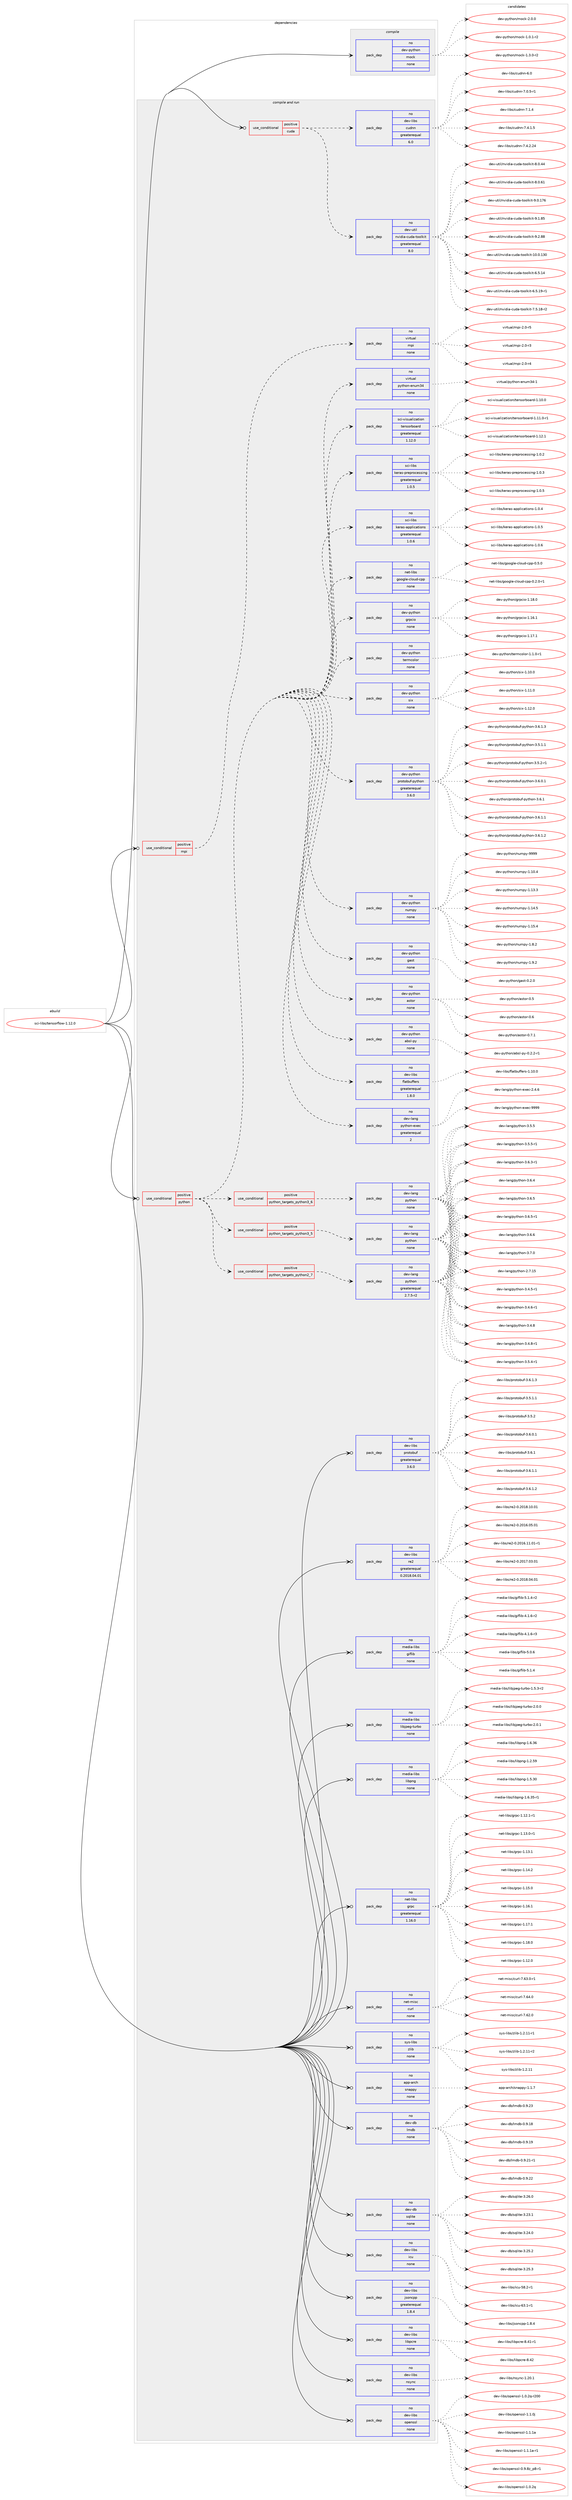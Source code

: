 digraph prolog {

# *************
# Graph options
# *************

newrank=true;
concentrate=true;
compound=true;
graph [rankdir=LR,fontname=Helvetica,fontsize=10,ranksep=1.5];#, ranksep=2.5, nodesep=0.2];
edge  [arrowhead=vee];
node  [fontname=Helvetica,fontsize=10];

# **********
# The ebuild
# **********

subgraph cluster_leftcol {
color=gray;
rank=same;
label=<<i>ebuild</i>>;
id [label="sci-libs/tensorflow-1.12.0", color=red, width=4, href="../sci-libs/tensorflow-1.12.0.svg"];
}

# ****************
# The dependencies
# ****************

subgraph cluster_midcol {
color=gray;
label=<<i>dependencies</i>>;
subgraph cluster_compile {
fillcolor="#eeeeee";
style=filled;
label=<<i>compile</i>>;
subgraph pack3046 {
dependency3777 [label=<<TABLE BORDER="0" CELLBORDER="1" CELLSPACING="0" CELLPADDING="4" WIDTH="220"><TR><TD ROWSPAN="6" CELLPADDING="30">pack_dep</TD></TR><TR><TD WIDTH="110">no</TD></TR><TR><TD>dev-python</TD></TR><TR><TD>mock</TD></TR><TR><TD>none</TD></TR><TR><TD></TD></TR></TABLE>>, shape=none, color=blue];
}
id:e -> dependency3777:w [weight=20,style="solid",arrowhead="vee"];
}
subgraph cluster_compileandrun {
fillcolor="#eeeeee";
style=filled;
label=<<i>compile and run</i>>;
subgraph cond619 {
dependency3778 [label=<<TABLE BORDER="0" CELLBORDER="1" CELLSPACING="0" CELLPADDING="4"><TR><TD ROWSPAN="3" CELLPADDING="10">use_conditional</TD></TR><TR><TD>positive</TD></TR><TR><TD>cuda</TD></TR></TABLE>>, shape=none, color=red];
subgraph pack3047 {
dependency3779 [label=<<TABLE BORDER="0" CELLBORDER="1" CELLSPACING="0" CELLPADDING="4" WIDTH="220"><TR><TD ROWSPAN="6" CELLPADDING="30">pack_dep</TD></TR><TR><TD WIDTH="110">no</TD></TR><TR><TD>dev-util</TD></TR><TR><TD>nvidia-cuda-toolkit</TD></TR><TR><TD>greaterequal</TD></TR><TR><TD>8.0</TD></TR></TABLE>>, shape=none, color=blue];
}
dependency3778:e -> dependency3779:w [weight=20,style="dashed",arrowhead="vee"];
subgraph pack3048 {
dependency3780 [label=<<TABLE BORDER="0" CELLBORDER="1" CELLSPACING="0" CELLPADDING="4" WIDTH="220"><TR><TD ROWSPAN="6" CELLPADDING="30">pack_dep</TD></TR><TR><TD WIDTH="110">no</TD></TR><TR><TD>dev-libs</TD></TR><TR><TD>cudnn</TD></TR><TR><TD>greaterequal</TD></TR><TR><TD>6.0</TD></TR></TABLE>>, shape=none, color=blue];
}
dependency3778:e -> dependency3780:w [weight=20,style="dashed",arrowhead="vee"];
}
id:e -> dependency3778:w [weight=20,style="solid",arrowhead="odotvee"];
subgraph cond620 {
dependency3781 [label=<<TABLE BORDER="0" CELLBORDER="1" CELLSPACING="0" CELLPADDING="4"><TR><TD ROWSPAN="3" CELLPADDING="10">use_conditional</TD></TR><TR><TD>positive</TD></TR><TR><TD>mpi</TD></TR></TABLE>>, shape=none, color=red];
subgraph pack3049 {
dependency3782 [label=<<TABLE BORDER="0" CELLBORDER="1" CELLSPACING="0" CELLPADDING="4" WIDTH="220"><TR><TD ROWSPAN="6" CELLPADDING="30">pack_dep</TD></TR><TR><TD WIDTH="110">no</TD></TR><TR><TD>virtual</TD></TR><TR><TD>mpi</TD></TR><TR><TD>none</TD></TR><TR><TD></TD></TR></TABLE>>, shape=none, color=blue];
}
dependency3781:e -> dependency3782:w [weight=20,style="dashed",arrowhead="vee"];
}
id:e -> dependency3781:w [weight=20,style="solid",arrowhead="odotvee"];
subgraph cond621 {
dependency3783 [label=<<TABLE BORDER="0" CELLBORDER="1" CELLSPACING="0" CELLPADDING="4"><TR><TD ROWSPAN="3" CELLPADDING="10">use_conditional</TD></TR><TR><TD>positive</TD></TR><TR><TD>python</TD></TR></TABLE>>, shape=none, color=red];
subgraph cond622 {
dependency3784 [label=<<TABLE BORDER="0" CELLBORDER="1" CELLSPACING="0" CELLPADDING="4"><TR><TD ROWSPAN="3" CELLPADDING="10">use_conditional</TD></TR><TR><TD>positive</TD></TR><TR><TD>python_targets_python2_7</TD></TR></TABLE>>, shape=none, color=red];
subgraph pack3050 {
dependency3785 [label=<<TABLE BORDER="0" CELLBORDER="1" CELLSPACING="0" CELLPADDING="4" WIDTH="220"><TR><TD ROWSPAN="6" CELLPADDING="30">pack_dep</TD></TR><TR><TD WIDTH="110">no</TD></TR><TR><TD>dev-lang</TD></TR><TR><TD>python</TD></TR><TR><TD>greaterequal</TD></TR><TR><TD>2.7.5-r2</TD></TR></TABLE>>, shape=none, color=blue];
}
dependency3784:e -> dependency3785:w [weight=20,style="dashed",arrowhead="vee"];
}
dependency3783:e -> dependency3784:w [weight=20,style="dashed",arrowhead="vee"];
subgraph cond623 {
dependency3786 [label=<<TABLE BORDER="0" CELLBORDER="1" CELLSPACING="0" CELLPADDING="4"><TR><TD ROWSPAN="3" CELLPADDING="10">use_conditional</TD></TR><TR><TD>positive</TD></TR><TR><TD>python_targets_python3_5</TD></TR></TABLE>>, shape=none, color=red];
subgraph pack3051 {
dependency3787 [label=<<TABLE BORDER="0" CELLBORDER="1" CELLSPACING="0" CELLPADDING="4" WIDTH="220"><TR><TD ROWSPAN="6" CELLPADDING="30">pack_dep</TD></TR><TR><TD WIDTH="110">no</TD></TR><TR><TD>dev-lang</TD></TR><TR><TD>python</TD></TR><TR><TD>none</TD></TR><TR><TD></TD></TR></TABLE>>, shape=none, color=blue];
}
dependency3786:e -> dependency3787:w [weight=20,style="dashed",arrowhead="vee"];
}
dependency3783:e -> dependency3786:w [weight=20,style="dashed",arrowhead="vee"];
subgraph cond624 {
dependency3788 [label=<<TABLE BORDER="0" CELLBORDER="1" CELLSPACING="0" CELLPADDING="4"><TR><TD ROWSPAN="3" CELLPADDING="10">use_conditional</TD></TR><TR><TD>positive</TD></TR><TR><TD>python_targets_python3_6</TD></TR></TABLE>>, shape=none, color=red];
subgraph pack3052 {
dependency3789 [label=<<TABLE BORDER="0" CELLBORDER="1" CELLSPACING="0" CELLPADDING="4" WIDTH="220"><TR><TD ROWSPAN="6" CELLPADDING="30">pack_dep</TD></TR><TR><TD WIDTH="110">no</TD></TR><TR><TD>dev-lang</TD></TR><TR><TD>python</TD></TR><TR><TD>none</TD></TR><TR><TD></TD></TR></TABLE>>, shape=none, color=blue];
}
dependency3788:e -> dependency3789:w [weight=20,style="dashed",arrowhead="vee"];
}
dependency3783:e -> dependency3788:w [weight=20,style="dashed",arrowhead="vee"];
subgraph pack3053 {
dependency3790 [label=<<TABLE BORDER="0" CELLBORDER="1" CELLSPACING="0" CELLPADDING="4" WIDTH="220"><TR><TD ROWSPAN="6" CELLPADDING="30">pack_dep</TD></TR><TR><TD WIDTH="110">no</TD></TR><TR><TD>dev-lang</TD></TR><TR><TD>python-exec</TD></TR><TR><TD>greaterequal</TD></TR><TR><TD>2</TD></TR></TABLE>>, shape=none, color=blue];
}
dependency3783:e -> dependency3790:w [weight=20,style="dashed",arrowhead="vee"];
subgraph pack3054 {
dependency3791 [label=<<TABLE BORDER="0" CELLBORDER="1" CELLSPACING="0" CELLPADDING="4" WIDTH="220"><TR><TD ROWSPAN="6" CELLPADDING="30">pack_dep</TD></TR><TR><TD WIDTH="110">no</TD></TR><TR><TD>dev-libs</TD></TR><TR><TD>flatbuffers</TD></TR><TR><TD>greaterequal</TD></TR><TR><TD>1.8.0</TD></TR></TABLE>>, shape=none, color=blue];
}
dependency3783:e -> dependency3791:w [weight=20,style="dashed",arrowhead="vee"];
subgraph pack3055 {
dependency3792 [label=<<TABLE BORDER="0" CELLBORDER="1" CELLSPACING="0" CELLPADDING="4" WIDTH="220"><TR><TD ROWSPAN="6" CELLPADDING="30">pack_dep</TD></TR><TR><TD WIDTH="110">no</TD></TR><TR><TD>dev-python</TD></TR><TR><TD>absl-py</TD></TR><TR><TD>none</TD></TR><TR><TD></TD></TR></TABLE>>, shape=none, color=blue];
}
dependency3783:e -> dependency3792:w [weight=20,style="dashed",arrowhead="vee"];
subgraph pack3056 {
dependency3793 [label=<<TABLE BORDER="0" CELLBORDER="1" CELLSPACING="0" CELLPADDING="4" WIDTH="220"><TR><TD ROWSPAN="6" CELLPADDING="30">pack_dep</TD></TR><TR><TD WIDTH="110">no</TD></TR><TR><TD>dev-python</TD></TR><TR><TD>astor</TD></TR><TR><TD>none</TD></TR><TR><TD></TD></TR></TABLE>>, shape=none, color=blue];
}
dependency3783:e -> dependency3793:w [weight=20,style="dashed",arrowhead="vee"];
subgraph pack3057 {
dependency3794 [label=<<TABLE BORDER="0" CELLBORDER="1" CELLSPACING="0" CELLPADDING="4" WIDTH="220"><TR><TD ROWSPAN="6" CELLPADDING="30">pack_dep</TD></TR><TR><TD WIDTH="110">no</TD></TR><TR><TD>dev-python</TD></TR><TR><TD>gast</TD></TR><TR><TD>none</TD></TR><TR><TD></TD></TR></TABLE>>, shape=none, color=blue];
}
dependency3783:e -> dependency3794:w [weight=20,style="dashed",arrowhead="vee"];
subgraph pack3058 {
dependency3795 [label=<<TABLE BORDER="0" CELLBORDER="1" CELLSPACING="0" CELLPADDING="4" WIDTH="220"><TR><TD ROWSPAN="6" CELLPADDING="30">pack_dep</TD></TR><TR><TD WIDTH="110">no</TD></TR><TR><TD>dev-python</TD></TR><TR><TD>numpy</TD></TR><TR><TD>none</TD></TR><TR><TD></TD></TR></TABLE>>, shape=none, color=blue];
}
dependency3783:e -> dependency3795:w [weight=20,style="dashed",arrowhead="vee"];
subgraph pack3059 {
dependency3796 [label=<<TABLE BORDER="0" CELLBORDER="1" CELLSPACING="0" CELLPADDING="4" WIDTH="220"><TR><TD ROWSPAN="6" CELLPADDING="30">pack_dep</TD></TR><TR><TD WIDTH="110">no</TD></TR><TR><TD>dev-python</TD></TR><TR><TD>protobuf-python</TD></TR><TR><TD>greaterequal</TD></TR><TR><TD>3.6.0</TD></TR></TABLE>>, shape=none, color=blue];
}
dependency3783:e -> dependency3796:w [weight=20,style="dashed",arrowhead="vee"];
subgraph pack3060 {
dependency3797 [label=<<TABLE BORDER="0" CELLBORDER="1" CELLSPACING="0" CELLPADDING="4" WIDTH="220"><TR><TD ROWSPAN="6" CELLPADDING="30">pack_dep</TD></TR><TR><TD WIDTH="110">no</TD></TR><TR><TD>dev-python</TD></TR><TR><TD>six</TD></TR><TR><TD>none</TD></TR><TR><TD></TD></TR></TABLE>>, shape=none, color=blue];
}
dependency3783:e -> dependency3797:w [weight=20,style="dashed",arrowhead="vee"];
subgraph pack3061 {
dependency3798 [label=<<TABLE BORDER="0" CELLBORDER="1" CELLSPACING="0" CELLPADDING="4" WIDTH="220"><TR><TD ROWSPAN="6" CELLPADDING="30">pack_dep</TD></TR><TR><TD WIDTH="110">no</TD></TR><TR><TD>dev-python</TD></TR><TR><TD>termcolor</TD></TR><TR><TD>none</TD></TR><TR><TD></TD></TR></TABLE>>, shape=none, color=blue];
}
dependency3783:e -> dependency3798:w [weight=20,style="dashed",arrowhead="vee"];
subgraph pack3062 {
dependency3799 [label=<<TABLE BORDER="0" CELLBORDER="1" CELLSPACING="0" CELLPADDING="4" WIDTH="220"><TR><TD ROWSPAN="6" CELLPADDING="30">pack_dep</TD></TR><TR><TD WIDTH="110">no</TD></TR><TR><TD>dev-python</TD></TR><TR><TD>grpcio</TD></TR><TR><TD>none</TD></TR><TR><TD></TD></TR></TABLE>>, shape=none, color=blue];
}
dependency3783:e -> dependency3799:w [weight=20,style="dashed",arrowhead="vee"];
subgraph pack3063 {
dependency3800 [label=<<TABLE BORDER="0" CELLBORDER="1" CELLSPACING="0" CELLPADDING="4" WIDTH="220"><TR><TD ROWSPAN="6" CELLPADDING="30">pack_dep</TD></TR><TR><TD WIDTH="110">no</TD></TR><TR><TD>net-libs</TD></TR><TR><TD>google-cloud-cpp</TD></TR><TR><TD>none</TD></TR><TR><TD></TD></TR></TABLE>>, shape=none, color=blue];
}
dependency3783:e -> dependency3800:w [weight=20,style="dashed",arrowhead="vee"];
subgraph pack3064 {
dependency3801 [label=<<TABLE BORDER="0" CELLBORDER="1" CELLSPACING="0" CELLPADDING="4" WIDTH="220"><TR><TD ROWSPAN="6" CELLPADDING="30">pack_dep</TD></TR><TR><TD WIDTH="110">no</TD></TR><TR><TD>sci-libs</TD></TR><TR><TD>keras-applications</TD></TR><TR><TD>greaterequal</TD></TR><TR><TD>1.0.6</TD></TR></TABLE>>, shape=none, color=blue];
}
dependency3783:e -> dependency3801:w [weight=20,style="dashed",arrowhead="vee"];
subgraph pack3065 {
dependency3802 [label=<<TABLE BORDER="0" CELLBORDER="1" CELLSPACING="0" CELLPADDING="4" WIDTH="220"><TR><TD ROWSPAN="6" CELLPADDING="30">pack_dep</TD></TR><TR><TD WIDTH="110">no</TD></TR><TR><TD>sci-libs</TD></TR><TR><TD>keras-preprocessing</TD></TR><TR><TD>greaterequal</TD></TR><TR><TD>1.0.5</TD></TR></TABLE>>, shape=none, color=blue];
}
dependency3783:e -> dependency3802:w [weight=20,style="dashed",arrowhead="vee"];
subgraph pack3066 {
dependency3803 [label=<<TABLE BORDER="0" CELLBORDER="1" CELLSPACING="0" CELLPADDING="4" WIDTH="220"><TR><TD ROWSPAN="6" CELLPADDING="30">pack_dep</TD></TR><TR><TD WIDTH="110">no</TD></TR><TR><TD>sci-visualization</TD></TR><TR><TD>tensorboard</TD></TR><TR><TD>greaterequal</TD></TR><TR><TD>1.12.0</TD></TR></TABLE>>, shape=none, color=blue];
}
dependency3783:e -> dependency3803:w [weight=20,style="dashed",arrowhead="vee"];
subgraph pack3067 {
dependency3804 [label=<<TABLE BORDER="0" CELLBORDER="1" CELLSPACING="0" CELLPADDING="4" WIDTH="220"><TR><TD ROWSPAN="6" CELLPADDING="30">pack_dep</TD></TR><TR><TD WIDTH="110">no</TD></TR><TR><TD>virtual</TD></TR><TR><TD>python-enum34</TD></TR><TR><TD>none</TD></TR><TR><TD></TD></TR></TABLE>>, shape=none, color=blue];
}
dependency3783:e -> dependency3804:w [weight=20,style="dashed",arrowhead="vee"];
}
id:e -> dependency3783:w [weight=20,style="solid",arrowhead="odotvee"];
subgraph pack3068 {
dependency3805 [label=<<TABLE BORDER="0" CELLBORDER="1" CELLSPACING="0" CELLPADDING="4" WIDTH="220"><TR><TD ROWSPAN="6" CELLPADDING="30">pack_dep</TD></TR><TR><TD WIDTH="110">no</TD></TR><TR><TD>app-arch</TD></TR><TR><TD>snappy</TD></TR><TR><TD>none</TD></TR><TR><TD></TD></TR></TABLE>>, shape=none, color=blue];
}
id:e -> dependency3805:w [weight=20,style="solid",arrowhead="odotvee"];
subgraph pack3069 {
dependency3806 [label=<<TABLE BORDER="0" CELLBORDER="1" CELLSPACING="0" CELLPADDING="4" WIDTH="220"><TR><TD ROWSPAN="6" CELLPADDING="30">pack_dep</TD></TR><TR><TD WIDTH="110">no</TD></TR><TR><TD>dev-db</TD></TR><TR><TD>lmdb</TD></TR><TR><TD>none</TD></TR><TR><TD></TD></TR></TABLE>>, shape=none, color=blue];
}
id:e -> dependency3806:w [weight=20,style="solid",arrowhead="odotvee"];
subgraph pack3070 {
dependency3807 [label=<<TABLE BORDER="0" CELLBORDER="1" CELLSPACING="0" CELLPADDING="4" WIDTH="220"><TR><TD ROWSPAN="6" CELLPADDING="30">pack_dep</TD></TR><TR><TD WIDTH="110">no</TD></TR><TR><TD>dev-db</TD></TR><TR><TD>sqlite</TD></TR><TR><TD>none</TD></TR><TR><TD></TD></TR></TABLE>>, shape=none, color=blue];
}
id:e -> dependency3807:w [weight=20,style="solid",arrowhead="odotvee"];
subgraph pack3071 {
dependency3808 [label=<<TABLE BORDER="0" CELLBORDER="1" CELLSPACING="0" CELLPADDING="4" WIDTH="220"><TR><TD ROWSPAN="6" CELLPADDING="30">pack_dep</TD></TR><TR><TD WIDTH="110">no</TD></TR><TR><TD>dev-libs</TD></TR><TR><TD>icu</TD></TR><TR><TD>none</TD></TR><TR><TD></TD></TR></TABLE>>, shape=none, color=blue];
}
id:e -> dependency3808:w [weight=20,style="solid",arrowhead="odotvee"];
subgraph pack3072 {
dependency3809 [label=<<TABLE BORDER="0" CELLBORDER="1" CELLSPACING="0" CELLPADDING="4" WIDTH="220"><TR><TD ROWSPAN="6" CELLPADDING="30">pack_dep</TD></TR><TR><TD WIDTH="110">no</TD></TR><TR><TD>dev-libs</TD></TR><TR><TD>jsoncpp</TD></TR><TR><TD>greaterequal</TD></TR><TR><TD>1.8.4</TD></TR></TABLE>>, shape=none, color=blue];
}
id:e -> dependency3809:w [weight=20,style="solid",arrowhead="odotvee"];
subgraph pack3073 {
dependency3810 [label=<<TABLE BORDER="0" CELLBORDER="1" CELLSPACING="0" CELLPADDING="4" WIDTH="220"><TR><TD ROWSPAN="6" CELLPADDING="30">pack_dep</TD></TR><TR><TD WIDTH="110">no</TD></TR><TR><TD>dev-libs</TD></TR><TR><TD>libpcre</TD></TR><TR><TD>none</TD></TR><TR><TD></TD></TR></TABLE>>, shape=none, color=blue];
}
id:e -> dependency3810:w [weight=20,style="solid",arrowhead="odotvee"];
subgraph pack3074 {
dependency3811 [label=<<TABLE BORDER="0" CELLBORDER="1" CELLSPACING="0" CELLPADDING="4" WIDTH="220"><TR><TD ROWSPAN="6" CELLPADDING="30">pack_dep</TD></TR><TR><TD WIDTH="110">no</TD></TR><TR><TD>dev-libs</TD></TR><TR><TD>nsync</TD></TR><TR><TD>none</TD></TR><TR><TD></TD></TR></TABLE>>, shape=none, color=blue];
}
id:e -> dependency3811:w [weight=20,style="solid",arrowhead="odotvee"];
subgraph pack3075 {
dependency3812 [label=<<TABLE BORDER="0" CELLBORDER="1" CELLSPACING="0" CELLPADDING="4" WIDTH="220"><TR><TD ROWSPAN="6" CELLPADDING="30">pack_dep</TD></TR><TR><TD WIDTH="110">no</TD></TR><TR><TD>dev-libs</TD></TR><TR><TD>openssl</TD></TR><TR><TD>none</TD></TR><TR><TD></TD></TR></TABLE>>, shape=none, color=blue];
}
id:e -> dependency3812:w [weight=20,style="solid",arrowhead="odotvee"];
subgraph pack3076 {
dependency3813 [label=<<TABLE BORDER="0" CELLBORDER="1" CELLSPACING="0" CELLPADDING="4" WIDTH="220"><TR><TD ROWSPAN="6" CELLPADDING="30">pack_dep</TD></TR><TR><TD WIDTH="110">no</TD></TR><TR><TD>dev-libs</TD></TR><TR><TD>protobuf</TD></TR><TR><TD>greaterequal</TD></TR><TR><TD>3.6.0</TD></TR></TABLE>>, shape=none, color=blue];
}
id:e -> dependency3813:w [weight=20,style="solid",arrowhead="odotvee"];
subgraph pack3077 {
dependency3814 [label=<<TABLE BORDER="0" CELLBORDER="1" CELLSPACING="0" CELLPADDING="4" WIDTH="220"><TR><TD ROWSPAN="6" CELLPADDING="30">pack_dep</TD></TR><TR><TD WIDTH="110">no</TD></TR><TR><TD>dev-libs</TD></TR><TR><TD>re2</TD></TR><TR><TD>greaterequal</TD></TR><TR><TD>0.2018.04.01</TD></TR></TABLE>>, shape=none, color=blue];
}
id:e -> dependency3814:w [weight=20,style="solid",arrowhead="odotvee"];
subgraph pack3078 {
dependency3815 [label=<<TABLE BORDER="0" CELLBORDER="1" CELLSPACING="0" CELLPADDING="4" WIDTH="220"><TR><TD ROWSPAN="6" CELLPADDING="30">pack_dep</TD></TR><TR><TD WIDTH="110">no</TD></TR><TR><TD>media-libs</TD></TR><TR><TD>giflib</TD></TR><TR><TD>none</TD></TR><TR><TD></TD></TR></TABLE>>, shape=none, color=blue];
}
id:e -> dependency3815:w [weight=20,style="solid",arrowhead="odotvee"];
subgraph pack3079 {
dependency3816 [label=<<TABLE BORDER="0" CELLBORDER="1" CELLSPACING="0" CELLPADDING="4" WIDTH="220"><TR><TD ROWSPAN="6" CELLPADDING="30">pack_dep</TD></TR><TR><TD WIDTH="110">no</TD></TR><TR><TD>media-libs</TD></TR><TR><TD>libjpeg-turbo</TD></TR><TR><TD>none</TD></TR><TR><TD></TD></TR></TABLE>>, shape=none, color=blue];
}
id:e -> dependency3816:w [weight=20,style="solid",arrowhead="odotvee"];
subgraph pack3080 {
dependency3817 [label=<<TABLE BORDER="0" CELLBORDER="1" CELLSPACING="0" CELLPADDING="4" WIDTH="220"><TR><TD ROWSPAN="6" CELLPADDING="30">pack_dep</TD></TR><TR><TD WIDTH="110">no</TD></TR><TR><TD>media-libs</TD></TR><TR><TD>libpng</TD></TR><TR><TD>none</TD></TR><TR><TD></TD></TR></TABLE>>, shape=none, color=blue];
}
id:e -> dependency3817:w [weight=20,style="solid",arrowhead="odotvee"];
subgraph pack3081 {
dependency3818 [label=<<TABLE BORDER="0" CELLBORDER="1" CELLSPACING="0" CELLPADDING="4" WIDTH="220"><TR><TD ROWSPAN="6" CELLPADDING="30">pack_dep</TD></TR><TR><TD WIDTH="110">no</TD></TR><TR><TD>net-libs</TD></TR><TR><TD>grpc</TD></TR><TR><TD>greaterequal</TD></TR><TR><TD>1.16.0</TD></TR></TABLE>>, shape=none, color=blue];
}
id:e -> dependency3818:w [weight=20,style="solid",arrowhead="odotvee"];
subgraph pack3082 {
dependency3819 [label=<<TABLE BORDER="0" CELLBORDER="1" CELLSPACING="0" CELLPADDING="4" WIDTH="220"><TR><TD ROWSPAN="6" CELLPADDING="30">pack_dep</TD></TR><TR><TD WIDTH="110">no</TD></TR><TR><TD>net-misc</TD></TR><TR><TD>curl</TD></TR><TR><TD>none</TD></TR><TR><TD></TD></TR></TABLE>>, shape=none, color=blue];
}
id:e -> dependency3819:w [weight=20,style="solid",arrowhead="odotvee"];
subgraph pack3083 {
dependency3820 [label=<<TABLE BORDER="0" CELLBORDER="1" CELLSPACING="0" CELLPADDING="4" WIDTH="220"><TR><TD ROWSPAN="6" CELLPADDING="30">pack_dep</TD></TR><TR><TD WIDTH="110">no</TD></TR><TR><TD>sys-libs</TD></TR><TR><TD>zlib</TD></TR><TR><TD>none</TD></TR><TR><TD></TD></TR></TABLE>>, shape=none, color=blue];
}
id:e -> dependency3820:w [weight=20,style="solid",arrowhead="odotvee"];
}
subgraph cluster_run {
fillcolor="#eeeeee";
style=filled;
label=<<i>run</i>>;
}
}

# **************
# The candidates
# **************

subgraph cluster_choices {
rank=same;
color=gray;
label=<<i>candidates</i>>;

subgraph choice3046 {
color=black;
nodesep=1;
choice1001011184511212111610411111047109111991074549464846494511450 [label="dev-python/mock-1.0.1-r2", color=red, width=4,href="../dev-python/mock-1.0.1-r2.svg"];
choice1001011184511212111610411111047109111991074549465146484511450 [label="dev-python/mock-1.3.0-r2", color=red, width=4,href="../dev-python/mock-1.3.0-r2.svg"];
choice100101118451121211161041111104710911199107455046484648 [label="dev-python/mock-2.0.0", color=red, width=4,href="../dev-python/mock-2.0.0.svg"];
dependency3777:e -> choice1001011184511212111610411111047109111991074549464846494511450:w [style=dotted,weight="100"];
dependency3777:e -> choice1001011184511212111610411111047109111991074549465146484511450:w [style=dotted,weight="100"];
dependency3777:e -> choice100101118451121211161041111104710911199107455046484648:w [style=dotted,weight="100"];
}
subgraph choice3047 {
color=black;
nodesep=1;
choice10010111845117116105108471101181051001059745991171009745116111111108107105116454948464846495148 [label="dev-util/nvidia-cuda-toolkit-10.0.130", color=red, width=4,href="../dev-util/nvidia-cuda-toolkit-10.0.130.svg"];
choice1001011184511711610510847110118105100105974599117100974511611111110810710511645544653464952 [label="dev-util/nvidia-cuda-toolkit-6.5.14", color=red, width=4,href="../dev-util/nvidia-cuda-toolkit-6.5.14.svg"];
choice10010111845117116105108471101181051001059745991171009745116111111108107105116455446534649574511449 [label="dev-util/nvidia-cuda-toolkit-6.5.19-r1", color=red, width=4,href="../dev-util/nvidia-cuda-toolkit-6.5.19-r1.svg"];
choice10010111845117116105108471101181051001059745991171009745116111111108107105116455546534649564511450 [label="dev-util/nvidia-cuda-toolkit-7.5.18-r2", color=red, width=4,href="../dev-util/nvidia-cuda-toolkit-7.5.18-r2.svg"];
choice1001011184511711610510847110118105100105974599117100974511611111110810710511645564648465252 [label="dev-util/nvidia-cuda-toolkit-8.0.44", color=red, width=4,href="../dev-util/nvidia-cuda-toolkit-8.0.44.svg"];
choice1001011184511711610510847110118105100105974599117100974511611111110810710511645564648465449 [label="dev-util/nvidia-cuda-toolkit-8.0.61", color=red, width=4,href="../dev-util/nvidia-cuda-toolkit-8.0.61.svg"];
choice100101118451171161051084711011810510010597459911710097451161111111081071051164557464846495554 [label="dev-util/nvidia-cuda-toolkit-9.0.176", color=red, width=4,href="../dev-util/nvidia-cuda-toolkit-9.0.176.svg"];
choice1001011184511711610510847110118105100105974599117100974511611111110810710511645574649465653 [label="dev-util/nvidia-cuda-toolkit-9.1.85", color=red, width=4,href="../dev-util/nvidia-cuda-toolkit-9.1.85.svg"];
choice1001011184511711610510847110118105100105974599117100974511611111110810710511645574650465656 [label="dev-util/nvidia-cuda-toolkit-9.2.88", color=red, width=4,href="../dev-util/nvidia-cuda-toolkit-9.2.88.svg"];
dependency3779:e -> choice10010111845117116105108471101181051001059745991171009745116111111108107105116454948464846495148:w [style=dotted,weight="100"];
dependency3779:e -> choice1001011184511711610510847110118105100105974599117100974511611111110810710511645544653464952:w [style=dotted,weight="100"];
dependency3779:e -> choice10010111845117116105108471101181051001059745991171009745116111111108107105116455446534649574511449:w [style=dotted,weight="100"];
dependency3779:e -> choice10010111845117116105108471101181051001059745991171009745116111111108107105116455546534649564511450:w [style=dotted,weight="100"];
dependency3779:e -> choice1001011184511711610510847110118105100105974599117100974511611111110810710511645564648465252:w [style=dotted,weight="100"];
dependency3779:e -> choice1001011184511711610510847110118105100105974599117100974511611111110810710511645564648465449:w [style=dotted,weight="100"];
dependency3779:e -> choice100101118451171161051084711011810510010597459911710097451161111111081071051164557464846495554:w [style=dotted,weight="100"];
dependency3779:e -> choice1001011184511711610510847110118105100105974599117100974511611111110810710511645574649465653:w [style=dotted,weight="100"];
dependency3779:e -> choice1001011184511711610510847110118105100105974599117100974511611111110810710511645574650465656:w [style=dotted,weight="100"];
}
subgraph choice3048 {
color=black;
nodesep=1;
choice1001011184510810598115479911710011011045544648 [label="dev-libs/cudnn-6.0", color=red, width=4,href="../dev-libs/cudnn-6.0.svg"];
choice100101118451081059811547991171001101104555464846534511449 [label="dev-libs/cudnn-7.0.5-r1", color=red, width=4,href="../dev-libs/cudnn-7.0.5-r1.svg"];
choice10010111845108105981154799117100110110455546494652 [label="dev-libs/cudnn-7.1.4", color=red, width=4,href="../dev-libs/cudnn-7.1.4.svg"];
choice100101118451081059811547991171001101104555465246494653 [label="dev-libs/cudnn-7.4.1.5", color=red, width=4,href="../dev-libs/cudnn-7.4.1.5.svg"];
choice10010111845108105981154799117100110110455546524650465052 [label="dev-libs/cudnn-7.4.2.24", color=red, width=4,href="../dev-libs/cudnn-7.4.2.24.svg"];
dependency3780:e -> choice1001011184510810598115479911710011011045544648:w [style=dotted,weight="100"];
dependency3780:e -> choice100101118451081059811547991171001101104555464846534511449:w [style=dotted,weight="100"];
dependency3780:e -> choice10010111845108105981154799117100110110455546494652:w [style=dotted,weight="100"];
dependency3780:e -> choice100101118451081059811547991171001101104555465246494653:w [style=dotted,weight="100"];
dependency3780:e -> choice10010111845108105981154799117100110110455546524650465052:w [style=dotted,weight="100"];
}
subgraph choice3049 {
color=black;
nodesep=1;
choice1181051141161179710847109112105455046484511451 [label="virtual/mpi-2.0-r3", color=red, width=4,href="../virtual/mpi-2.0-r3.svg"];
choice1181051141161179710847109112105455046484511452 [label="virtual/mpi-2.0-r4", color=red, width=4,href="../virtual/mpi-2.0-r4.svg"];
choice1181051141161179710847109112105455046484511453 [label="virtual/mpi-2.0-r5", color=red, width=4,href="../virtual/mpi-2.0-r5.svg"];
dependency3782:e -> choice1181051141161179710847109112105455046484511451:w [style=dotted,weight="100"];
dependency3782:e -> choice1181051141161179710847109112105455046484511452:w [style=dotted,weight="100"];
dependency3782:e -> choice1181051141161179710847109112105455046484511453:w [style=dotted,weight="100"];
}
subgraph choice3050 {
color=black;
nodesep=1;
choice10010111845108971101034711212111610411111045504655464953 [label="dev-lang/python-2.7.15", color=red, width=4,href="../dev-lang/python-2.7.15.svg"];
choice1001011184510897110103471121211161041111104551465246534511449 [label="dev-lang/python-3.4.5-r1", color=red, width=4,href="../dev-lang/python-3.4.5-r1.svg"];
choice1001011184510897110103471121211161041111104551465246544511449 [label="dev-lang/python-3.4.6-r1", color=red, width=4,href="../dev-lang/python-3.4.6-r1.svg"];
choice100101118451089711010347112121116104111110455146524656 [label="dev-lang/python-3.4.8", color=red, width=4,href="../dev-lang/python-3.4.8.svg"];
choice1001011184510897110103471121211161041111104551465246564511449 [label="dev-lang/python-3.4.8-r1", color=red, width=4,href="../dev-lang/python-3.4.8-r1.svg"];
choice1001011184510897110103471121211161041111104551465346524511449 [label="dev-lang/python-3.5.4-r1", color=red, width=4,href="../dev-lang/python-3.5.4-r1.svg"];
choice100101118451089711010347112121116104111110455146534653 [label="dev-lang/python-3.5.5", color=red, width=4,href="../dev-lang/python-3.5.5.svg"];
choice1001011184510897110103471121211161041111104551465346534511449 [label="dev-lang/python-3.5.5-r1", color=red, width=4,href="../dev-lang/python-3.5.5-r1.svg"];
choice1001011184510897110103471121211161041111104551465446514511449 [label="dev-lang/python-3.6.3-r1", color=red, width=4,href="../dev-lang/python-3.6.3-r1.svg"];
choice100101118451089711010347112121116104111110455146544652 [label="dev-lang/python-3.6.4", color=red, width=4,href="../dev-lang/python-3.6.4.svg"];
choice100101118451089711010347112121116104111110455146544653 [label="dev-lang/python-3.6.5", color=red, width=4,href="../dev-lang/python-3.6.5.svg"];
choice1001011184510897110103471121211161041111104551465446534511449 [label="dev-lang/python-3.6.5-r1", color=red, width=4,href="../dev-lang/python-3.6.5-r1.svg"];
choice100101118451089711010347112121116104111110455146544654 [label="dev-lang/python-3.6.6", color=red, width=4,href="../dev-lang/python-3.6.6.svg"];
choice100101118451089711010347112121116104111110455146554648 [label="dev-lang/python-3.7.0", color=red, width=4,href="../dev-lang/python-3.7.0.svg"];
dependency3785:e -> choice10010111845108971101034711212111610411111045504655464953:w [style=dotted,weight="100"];
dependency3785:e -> choice1001011184510897110103471121211161041111104551465246534511449:w [style=dotted,weight="100"];
dependency3785:e -> choice1001011184510897110103471121211161041111104551465246544511449:w [style=dotted,weight="100"];
dependency3785:e -> choice100101118451089711010347112121116104111110455146524656:w [style=dotted,weight="100"];
dependency3785:e -> choice1001011184510897110103471121211161041111104551465246564511449:w [style=dotted,weight="100"];
dependency3785:e -> choice1001011184510897110103471121211161041111104551465346524511449:w [style=dotted,weight="100"];
dependency3785:e -> choice100101118451089711010347112121116104111110455146534653:w [style=dotted,weight="100"];
dependency3785:e -> choice1001011184510897110103471121211161041111104551465346534511449:w [style=dotted,weight="100"];
dependency3785:e -> choice1001011184510897110103471121211161041111104551465446514511449:w [style=dotted,weight="100"];
dependency3785:e -> choice100101118451089711010347112121116104111110455146544652:w [style=dotted,weight="100"];
dependency3785:e -> choice100101118451089711010347112121116104111110455146544653:w [style=dotted,weight="100"];
dependency3785:e -> choice1001011184510897110103471121211161041111104551465446534511449:w [style=dotted,weight="100"];
dependency3785:e -> choice100101118451089711010347112121116104111110455146544654:w [style=dotted,weight="100"];
dependency3785:e -> choice100101118451089711010347112121116104111110455146554648:w [style=dotted,weight="100"];
}
subgraph choice3051 {
color=black;
nodesep=1;
choice10010111845108971101034711212111610411111045504655464953 [label="dev-lang/python-2.7.15", color=red, width=4,href="../dev-lang/python-2.7.15.svg"];
choice1001011184510897110103471121211161041111104551465246534511449 [label="dev-lang/python-3.4.5-r1", color=red, width=4,href="../dev-lang/python-3.4.5-r1.svg"];
choice1001011184510897110103471121211161041111104551465246544511449 [label="dev-lang/python-3.4.6-r1", color=red, width=4,href="../dev-lang/python-3.4.6-r1.svg"];
choice100101118451089711010347112121116104111110455146524656 [label="dev-lang/python-3.4.8", color=red, width=4,href="../dev-lang/python-3.4.8.svg"];
choice1001011184510897110103471121211161041111104551465246564511449 [label="dev-lang/python-3.4.8-r1", color=red, width=4,href="../dev-lang/python-3.4.8-r1.svg"];
choice1001011184510897110103471121211161041111104551465346524511449 [label="dev-lang/python-3.5.4-r1", color=red, width=4,href="../dev-lang/python-3.5.4-r1.svg"];
choice100101118451089711010347112121116104111110455146534653 [label="dev-lang/python-3.5.5", color=red, width=4,href="../dev-lang/python-3.5.5.svg"];
choice1001011184510897110103471121211161041111104551465346534511449 [label="dev-lang/python-3.5.5-r1", color=red, width=4,href="../dev-lang/python-3.5.5-r1.svg"];
choice1001011184510897110103471121211161041111104551465446514511449 [label="dev-lang/python-3.6.3-r1", color=red, width=4,href="../dev-lang/python-3.6.3-r1.svg"];
choice100101118451089711010347112121116104111110455146544652 [label="dev-lang/python-3.6.4", color=red, width=4,href="../dev-lang/python-3.6.4.svg"];
choice100101118451089711010347112121116104111110455146544653 [label="dev-lang/python-3.6.5", color=red, width=4,href="../dev-lang/python-3.6.5.svg"];
choice1001011184510897110103471121211161041111104551465446534511449 [label="dev-lang/python-3.6.5-r1", color=red, width=4,href="../dev-lang/python-3.6.5-r1.svg"];
choice100101118451089711010347112121116104111110455146544654 [label="dev-lang/python-3.6.6", color=red, width=4,href="../dev-lang/python-3.6.6.svg"];
choice100101118451089711010347112121116104111110455146554648 [label="dev-lang/python-3.7.0", color=red, width=4,href="../dev-lang/python-3.7.0.svg"];
dependency3787:e -> choice10010111845108971101034711212111610411111045504655464953:w [style=dotted,weight="100"];
dependency3787:e -> choice1001011184510897110103471121211161041111104551465246534511449:w [style=dotted,weight="100"];
dependency3787:e -> choice1001011184510897110103471121211161041111104551465246544511449:w [style=dotted,weight="100"];
dependency3787:e -> choice100101118451089711010347112121116104111110455146524656:w [style=dotted,weight="100"];
dependency3787:e -> choice1001011184510897110103471121211161041111104551465246564511449:w [style=dotted,weight="100"];
dependency3787:e -> choice1001011184510897110103471121211161041111104551465346524511449:w [style=dotted,weight="100"];
dependency3787:e -> choice100101118451089711010347112121116104111110455146534653:w [style=dotted,weight="100"];
dependency3787:e -> choice1001011184510897110103471121211161041111104551465346534511449:w [style=dotted,weight="100"];
dependency3787:e -> choice1001011184510897110103471121211161041111104551465446514511449:w [style=dotted,weight="100"];
dependency3787:e -> choice100101118451089711010347112121116104111110455146544652:w [style=dotted,weight="100"];
dependency3787:e -> choice100101118451089711010347112121116104111110455146544653:w [style=dotted,weight="100"];
dependency3787:e -> choice1001011184510897110103471121211161041111104551465446534511449:w [style=dotted,weight="100"];
dependency3787:e -> choice100101118451089711010347112121116104111110455146544654:w [style=dotted,weight="100"];
dependency3787:e -> choice100101118451089711010347112121116104111110455146554648:w [style=dotted,weight="100"];
}
subgraph choice3052 {
color=black;
nodesep=1;
choice10010111845108971101034711212111610411111045504655464953 [label="dev-lang/python-2.7.15", color=red, width=4,href="../dev-lang/python-2.7.15.svg"];
choice1001011184510897110103471121211161041111104551465246534511449 [label="dev-lang/python-3.4.5-r1", color=red, width=4,href="../dev-lang/python-3.4.5-r1.svg"];
choice1001011184510897110103471121211161041111104551465246544511449 [label="dev-lang/python-3.4.6-r1", color=red, width=4,href="../dev-lang/python-3.4.6-r1.svg"];
choice100101118451089711010347112121116104111110455146524656 [label="dev-lang/python-3.4.8", color=red, width=4,href="../dev-lang/python-3.4.8.svg"];
choice1001011184510897110103471121211161041111104551465246564511449 [label="dev-lang/python-3.4.8-r1", color=red, width=4,href="../dev-lang/python-3.4.8-r1.svg"];
choice1001011184510897110103471121211161041111104551465346524511449 [label="dev-lang/python-3.5.4-r1", color=red, width=4,href="../dev-lang/python-3.5.4-r1.svg"];
choice100101118451089711010347112121116104111110455146534653 [label="dev-lang/python-3.5.5", color=red, width=4,href="../dev-lang/python-3.5.5.svg"];
choice1001011184510897110103471121211161041111104551465346534511449 [label="dev-lang/python-3.5.5-r1", color=red, width=4,href="../dev-lang/python-3.5.5-r1.svg"];
choice1001011184510897110103471121211161041111104551465446514511449 [label="dev-lang/python-3.6.3-r1", color=red, width=4,href="../dev-lang/python-3.6.3-r1.svg"];
choice100101118451089711010347112121116104111110455146544652 [label="dev-lang/python-3.6.4", color=red, width=4,href="../dev-lang/python-3.6.4.svg"];
choice100101118451089711010347112121116104111110455146544653 [label="dev-lang/python-3.6.5", color=red, width=4,href="../dev-lang/python-3.6.5.svg"];
choice1001011184510897110103471121211161041111104551465446534511449 [label="dev-lang/python-3.6.5-r1", color=red, width=4,href="../dev-lang/python-3.6.5-r1.svg"];
choice100101118451089711010347112121116104111110455146544654 [label="dev-lang/python-3.6.6", color=red, width=4,href="../dev-lang/python-3.6.6.svg"];
choice100101118451089711010347112121116104111110455146554648 [label="dev-lang/python-3.7.0", color=red, width=4,href="../dev-lang/python-3.7.0.svg"];
dependency3789:e -> choice10010111845108971101034711212111610411111045504655464953:w [style=dotted,weight="100"];
dependency3789:e -> choice1001011184510897110103471121211161041111104551465246534511449:w [style=dotted,weight="100"];
dependency3789:e -> choice1001011184510897110103471121211161041111104551465246544511449:w [style=dotted,weight="100"];
dependency3789:e -> choice100101118451089711010347112121116104111110455146524656:w [style=dotted,weight="100"];
dependency3789:e -> choice1001011184510897110103471121211161041111104551465246564511449:w [style=dotted,weight="100"];
dependency3789:e -> choice1001011184510897110103471121211161041111104551465346524511449:w [style=dotted,weight="100"];
dependency3789:e -> choice100101118451089711010347112121116104111110455146534653:w [style=dotted,weight="100"];
dependency3789:e -> choice1001011184510897110103471121211161041111104551465346534511449:w [style=dotted,weight="100"];
dependency3789:e -> choice1001011184510897110103471121211161041111104551465446514511449:w [style=dotted,weight="100"];
dependency3789:e -> choice100101118451089711010347112121116104111110455146544652:w [style=dotted,weight="100"];
dependency3789:e -> choice100101118451089711010347112121116104111110455146544653:w [style=dotted,weight="100"];
dependency3789:e -> choice1001011184510897110103471121211161041111104551465446534511449:w [style=dotted,weight="100"];
dependency3789:e -> choice100101118451089711010347112121116104111110455146544654:w [style=dotted,weight="100"];
dependency3789:e -> choice100101118451089711010347112121116104111110455146554648:w [style=dotted,weight="100"];
}
subgraph choice3053 {
color=black;
nodesep=1;
choice1001011184510897110103471121211161041111104510112010199455046524654 [label="dev-lang/python-exec-2.4.6", color=red, width=4,href="../dev-lang/python-exec-2.4.6.svg"];
choice10010111845108971101034711212111610411111045101120101994557575757 [label="dev-lang/python-exec-9999", color=red, width=4,href="../dev-lang/python-exec-9999.svg"];
dependency3790:e -> choice1001011184510897110103471121211161041111104510112010199455046524654:w [style=dotted,weight="100"];
dependency3790:e -> choice10010111845108971101034711212111610411111045101120101994557575757:w [style=dotted,weight="100"];
}
subgraph choice3054 {
color=black;
nodesep=1;
choice100101118451081059811547102108971169811710210210111411545494649484648 [label="dev-libs/flatbuffers-1.10.0", color=red, width=4,href="../dev-libs/flatbuffers-1.10.0.svg"];
dependency3791:e -> choice100101118451081059811547102108971169811710210210111411545494649484648:w [style=dotted,weight="100"];
}
subgraph choice3055 {
color=black;
nodesep=1;
choice10010111845112121116104111110479798115108451121214548465046504511449 [label="dev-python/absl-py-0.2.2-r1", color=red, width=4,href="../dev-python/absl-py-0.2.2-r1.svg"];
dependency3792:e -> choice10010111845112121116104111110479798115108451121214548465046504511449:w [style=dotted,weight="100"];
}
subgraph choice3056 {
color=black;
nodesep=1;
choice10010111845112121116104111110479711511611111445484653 [label="dev-python/astor-0.5", color=red, width=4,href="../dev-python/astor-0.5.svg"];
choice10010111845112121116104111110479711511611111445484654 [label="dev-python/astor-0.6", color=red, width=4,href="../dev-python/astor-0.6.svg"];
choice100101118451121211161041111104797115116111114454846554649 [label="dev-python/astor-0.7.1", color=red, width=4,href="../dev-python/astor-0.7.1.svg"];
dependency3793:e -> choice10010111845112121116104111110479711511611111445484653:w [style=dotted,weight="100"];
dependency3793:e -> choice10010111845112121116104111110479711511611111445484654:w [style=dotted,weight="100"];
dependency3793:e -> choice100101118451121211161041111104797115116111114454846554649:w [style=dotted,weight="100"];
}
subgraph choice3057 {
color=black;
nodesep=1;
choice100101118451121211161041111104710397115116454846504648 [label="dev-python/gast-0.2.0", color=red, width=4,href="../dev-python/gast-0.2.0.svg"];
dependency3794:e -> choice100101118451121211161041111104710397115116454846504648:w [style=dotted,weight="100"];
}
subgraph choice3058 {
color=black;
nodesep=1;
choice100101118451121211161041111104711011710911212145494649484652 [label="dev-python/numpy-1.10.4", color=red, width=4,href="../dev-python/numpy-1.10.4.svg"];
choice100101118451121211161041111104711011710911212145494649514651 [label="dev-python/numpy-1.13.3", color=red, width=4,href="../dev-python/numpy-1.13.3.svg"];
choice100101118451121211161041111104711011710911212145494649524653 [label="dev-python/numpy-1.14.5", color=red, width=4,href="../dev-python/numpy-1.14.5.svg"];
choice100101118451121211161041111104711011710911212145494649534652 [label="dev-python/numpy-1.15.4", color=red, width=4,href="../dev-python/numpy-1.15.4.svg"];
choice1001011184511212111610411111047110117109112121454946564650 [label="dev-python/numpy-1.8.2", color=red, width=4,href="../dev-python/numpy-1.8.2.svg"];
choice1001011184511212111610411111047110117109112121454946574650 [label="dev-python/numpy-1.9.2", color=red, width=4,href="../dev-python/numpy-1.9.2.svg"];
choice10010111845112121116104111110471101171091121214557575757 [label="dev-python/numpy-9999", color=red, width=4,href="../dev-python/numpy-9999.svg"];
dependency3795:e -> choice100101118451121211161041111104711011710911212145494649484652:w [style=dotted,weight="100"];
dependency3795:e -> choice100101118451121211161041111104711011710911212145494649514651:w [style=dotted,weight="100"];
dependency3795:e -> choice100101118451121211161041111104711011710911212145494649524653:w [style=dotted,weight="100"];
dependency3795:e -> choice100101118451121211161041111104711011710911212145494649534652:w [style=dotted,weight="100"];
dependency3795:e -> choice1001011184511212111610411111047110117109112121454946564650:w [style=dotted,weight="100"];
dependency3795:e -> choice1001011184511212111610411111047110117109112121454946574650:w [style=dotted,weight="100"];
dependency3795:e -> choice10010111845112121116104111110471101171091121214557575757:w [style=dotted,weight="100"];
}
subgraph choice3059 {
color=black;
nodesep=1;
choice100101118451121211161041111104711211411111611198117102451121211161041111104551465346494649 [label="dev-python/protobuf-python-3.5.1.1", color=red, width=4,href="../dev-python/protobuf-python-3.5.1.1.svg"];
choice100101118451121211161041111104711211411111611198117102451121211161041111104551465346504511449 [label="dev-python/protobuf-python-3.5.2-r1", color=red, width=4,href="../dev-python/protobuf-python-3.5.2-r1.svg"];
choice100101118451121211161041111104711211411111611198117102451121211161041111104551465446484649 [label="dev-python/protobuf-python-3.6.0.1", color=red, width=4,href="../dev-python/protobuf-python-3.6.0.1.svg"];
choice10010111845112121116104111110471121141111161119811710245112121116104111110455146544649 [label="dev-python/protobuf-python-3.6.1", color=red, width=4,href="../dev-python/protobuf-python-3.6.1.svg"];
choice100101118451121211161041111104711211411111611198117102451121211161041111104551465446494649 [label="dev-python/protobuf-python-3.6.1.1", color=red, width=4,href="../dev-python/protobuf-python-3.6.1.1.svg"];
choice100101118451121211161041111104711211411111611198117102451121211161041111104551465446494650 [label="dev-python/protobuf-python-3.6.1.2", color=red, width=4,href="../dev-python/protobuf-python-3.6.1.2.svg"];
choice100101118451121211161041111104711211411111611198117102451121211161041111104551465446494651 [label="dev-python/protobuf-python-3.6.1.3", color=red, width=4,href="../dev-python/protobuf-python-3.6.1.3.svg"];
dependency3796:e -> choice100101118451121211161041111104711211411111611198117102451121211161041111104551465346494649:w [style=dotted,weight="100"];
dependency3796:e -> choice100101118451121211161041111104711211411111611198117102451121211161041111104551465346504511449:w [style=dotted,weight="100"];
dependency3796:e -> choice100101118451121211161041111104711211411111611198117102451121211161041111104551465446484649:w [style=dotted,weight="100"];
dependency3796:e -> choice10010111845112121116104111110471121141111161119811710245112121116104111110455146544649:w [style=dotted,weight="100"];
dependency3796:e -> choice100101118451121211161041111104711211411111611198117102451121211161041111104551465446494649:w [style=dotted,weight="100"];
dependency3796:e -> choice100101118451121211161041111104711211411111611198117102451121211161041111104551465446494650:w [style=dotted,weight="100"];
dependency3796:e -> choice100101118451121211161041111104711211411111611198117102451121211161041111104551465446494651:w [style=dotted,weight="100"];
}
subgraph choice3060 {
color=black;
nodesep=1;
choice100101118451121211161041111104711510512045494649484648 [label="dev-python/six-1.10.0", color=red, width=4,href="../dev-python/six-1.10.0.svg"];
choice100101118451121211161041111104711510512045494649494648 [label="dev-python/six-1.11.0", color=red, width=4,href="../dev-python/six-1.11.0.svg"];
choice100101118451121211161041111104711510512045494649504648 [label="dev-python/six-1.12.0", color=red, width=4,href="../dev-python/six-1.12.0.svg"];
dependency3797:e -> choice100101118451121211161041111104711510512045494649484648:w [style=dotted,weight="100"];
dependency3797:e -> choice100101118451121211161041111104711510512045494649494648:w [style=dotted,weight="100"];
dependency3797:e -> choice100101118451121211161041111104711510512045494649504648:w [style=dotted,weight="100"];
}
subgraph choice3061 {
color=black;
nodesep=1;
choice1001011184511212111610411111047116101114109991111081111144549464946484511449 [label="dev-python/termcolor-1.1.0-r1", color=red, width=4,href="../dev-python/termcolor-1.1.0-r1.svg"];
dependency3798:e -> choice1001011184511212111610411111047116101114109991111081111144549464946484511449:w [style=dotted,weight="100"];
}
subgraph choice3062 {
color=black;
nodesep=1;
choice10010111845112121116104111110471031141129910511145494649544649 [label="dev-python/grpcio-1.16.1", color=red, width=4,href="../dev-python/grpcio-1.16.1.svg"];
choice10010111845112121116104111110471031141129910511145494649554649 [label="dev-python/grpcio-1.17.1", color=red, width=4,href="../dev-python/grpcio-1.17.1.svg"];
choice10010111845112121116104111110471031141129910511145494649564648 [label="dev-python/grpcio-1.18.0", color=red, width=4,href="../dev-python/grpcio-1.18.0.svg"];
dependency3799:e -> choice10010111845112121116104111110471031141129910511145494649544649:w [style=dotted,weight="100"];
dependency3799:e -> choice10010111845112121116104111110471031141129910511145494649554649:w [style=dotted,weight="100"];
dependency3799:e -> choice10010111845112121116104111110471031141129910511145494649564648:w [style=dotted,weight="100"];
}
subgraph choice3063 {
color=black;
nodesep=1;
choice110101116451081059811547103111111103108101459910811111710045991121124548465046484511449 [label="net-libs/google-cloud-cpp-0.2.0-r1", color=red, width=4,href="../net-libs/google-cloud-cpp-0.2.0-r1.svg"];
choice11010111645108105981154710311111110310810145991081111171004599112112454846534648 [label="net-libs/google-cloud-cpp-0.5.0", color=red, width=4,href="../net-libs/google-cloud-cpp-0.5.0.svg"];
dependency3800:e -> choice110101116451081059811547103111111103108101459910811111710045991121124548465046484511449:w [style=dotted,weight="100"];
dependency3800:e -> choice11010111645108105981154710311111110310810145991081111171004599112112454846534648:w [style=dotted,weight="100"];
}
subgraph choice3064 {
color=black;
nodesep=1;
choice115991054510810598115471071011149711545971121121081059997116105111110115454946484652 [label="sci-libs/keras-applications-1.0.4", color=red, width=4,href="../sci-libs/keras-applications-1.0.4.svg"];
choice115991054510810598115471071011149711545971121121081059997116105111110115454946484653 [label="sci-libs/keras-applications-1.0.5", color=red, width=4,href="../sci-libs/keras-applications-1.0.5.svg"];
choice115991054510810598115471071011149711545971121121081059997116105111110115454946484654 [label="sci-libs/keras-applications-1.0.6", color=red, width=4,href="../sci-libs/keras-applications-1.0.6.svg"];
dependency3801:e -> choice115991054510810598115471071011149711545971121121081059997116105111110115454946484652:w [style=dotted,weight="100"];
dependency3801:e -> choice115991054510810598115471071011149711545971121121081059997116105111110115454946484653:w [style=dotted,weight="100"];
dependency3801:e -> choice115991054510810598115471071011149711545971121121081059997116105111110115454946484654:w [style=dotted,weight="100"];
}
subgraph choice3065 {
color=black;
nodesep=1;
choice11599105451081059811547107101114971154511211410111211411199101115115105110103454946484650 [label="sci-libs/keras-preprocessing-1.0.2", color=red, width=4,href="../sci-libs/keras-preprocessing-1.0.2.svg"];
choice11599105451081059811547107101114971154511211410111211411199101115115105110103454946484651 [label="sci-libs/keras-preprocessing-1.0.3", color=red, width=4,href="../sci-libs/keras-preprocessing-1.0.3.svg"];
choice11599105451081059811547107101114971154511211410111211411199101115115105110103454946484653 [label="sci-libs/keras-preprocessing-1.0.5", color=red, width=4,href="../sci-libs/keras-preprocessing-1.0.5.svg"];
dependency3802:e -> choice11599105451081059811547107101114971154511211410111211411199101115115105110103454946484650:w [style=dotted,weight="100"];
dependency3802:e -> choice11599105451081059811547107101114971154511211410111211411199101115115105110103454946484651:w [style=dotted,weight="100"];
dependency3802:e -> choice11599105451081059811547107101114971154511211410111211411199101115115105110103454946484653:w [style=dotted,weight="100"];
}
subgraph choice3066 {
color=black;
nodesep=1;
choice1159910545118105115117971081051229711610511111047116101110115111114981119711410045494649484648 [label="sci-visualization/tensorboard-1.10.0", color=red, width=4,href="../sci-visualization/tensorboard-1.10.0.svg"];
choice11599105451181051151179710810512297116105111110471161011101151111149811197114100454946494946484511449 [label="sci-visualization/tensorboard-1.11.0-r1", color=red, width=4,href="../sci-visualization/tensorboard-1.11.0-r1.svg"];
choice1159910545118105115117971081051229711610511111047116101110115111114981119711410045494649504649 [label="sci-visualization/tensorboard-1.12.1", color=red, width=4,href="../sci-visualization/tensorboard-1.12.1.svg"];
dependency3803:e -> choice1159910545118105115117971081051229711610511111047116101110115111114981119711410045494649484648:w [style=dotted,weight="100"];
dependency3803:e -> choice11599105451181051151179710810512297116105111110471161011101151111149811197114100454946494946484511449:w [style=dotted,weight="100"];
dependency3803:e -> choice1159910545118105115117971081051229711610511111047116101110115111114981119711410045494649504649:w [style=dotted,weight="100"];
}
subgraph choice3067 {
color=black;
nodesep=1;
choice11810511411611797108471121211161041111104510111011710951524549 [label="virtual/python-enum34-1", color=red, width=4,href="../virtual/python-enum34-1.svg"];
dependency3804:e -> choice11810511411611797108471121211161041111104510111011710951524549:w [style=dotted,weight="100"];
}
subgraph choice3068 {
color=black;
nodesep=1;
choice971121124597114991044711511097112112121454946494655 [label="app-arch/snappy-1.1.7", color=red, width=4,href="../app-arch/snappy-1.1.7.svg"];
dependency3805:e -> choice971121124597114991044711511097112112121454946494655:w [style=dotted,weight="100"];
}
subgraph choice3069 {
color=black;
nodesep=1;
choice1001011184510098471081091009845484657464956 [label="dev-db/lmdb-0.9.18", color=red, width=4,href="../dev-db/lmdb-0.9.18.svg"];
choice1001011184510098471081091009845484657464957 [label="dev-db/lmdb-0.9.19", color=red, width=4,href="../dev-db/lmdb-0.9.19.svg"];
choice10010111845100984710810910098454846574650494511449 [label="dev-db/lmdb-0.9.21-r1", color=red, width=4,href="../dev-db/lmdb-0.9.21-r1.svg"];
choice1001011184510098471081091009845484657465050 [label="dev-db/lmdb-0.9.22", color=red, width=4,href="../dev-db/lmdb-0.9.22.svg"];
choice1001011184510098471081091009845484657465051 [label="dev-db/lmdb-0.9.23", color=red, width=4,href="../dev-db/lmdb-0.9.23.svg"];
dependency3806:e -> choice1001011184510098471081091009845484657464956:w [style=dotted,weight="100"];
dependency3806:e -> choice1001011184510098471081091009845484657464957:w [style=dotted,weight="100"];
dependency3806:e -> choice10010111845100984710810910098454846574650494511449:w [style=dotted,weight="100"];
dependency3806:e -> choice1001011184510098471081091009845484657465050:w [style=dotted,weight="100"];
dependency3806:e -> choice1001011184510098471081091009845484657465051:w [style=dotted,weight="100"];
}
subgraph choice3070 {
color=black;
nodesep=1;
choice10010111845100984711511310810511610145514650514649 [label="dev-db/sqlite-3.23.1", color=red, width=4,href="../dev-db/sqlite-3.23.1.svg"];
choice10010111845100984711511310810511610145514650524648 [label="dev-db/sqlite-3.24.0", color=red, width=4,href="../dev-db/sqlite-3.24.0.svg"];
choice10010111845100984711511310810511610145514650534650 [label="dev-db/sqlite-3.25.2", color=red, width=4,href="../dev-db/sqlite-3.25.2.svg"];
choice10010111845100984711511310810511610145514650534651 [label="dev-db/sqlite-3.25.3", color=red, width=4,href="../dev-db/sqlite-3.25.3.svg"];
choice10010111845100984711511310810511610145514650544648 [label="dev-db/sqlite-3.26.0", color=red, width=4,href="../dev-db/sqlite-3.26.0.svg"];
dependency3807:e -> choice10010111845100984711511310810511610145514650514649:w [style=dotted,weight="100"];
dependency3807:e -> choice10010111845100984711511310810511610145514650524648:w [style=dotted,weight="100"];
dependency3807:e -> choice10010111845100984711511310810511610145514650534650:w [style=dotted,weight="100"];
dependency3807:e -> choice10010111845100984711511310810511610145514650534651:w [style=dotted,weight="100"];
dependency3807:e -> choice10010111845100984711511310810511610145514650544648:w [style=dotted,weight="100"];
}
subgraph choice3071 {
color=black;
nodesep=1;
choice1001011184510810598115471059911745535646504511449 [label="dev-libs/icu-58.2-r1", color=red, width=4,href="../dev-libs/icu-58.2-r1.svg"];
choice1001011184510810598115471059911745545146494511449 [label="dev-libs/icu-63.1-r1", color=red, width=4,href="../dev-libs/icu-63.1-r1.svg"];
dependency3808:e -> choice1001011184510810598115471059911745535646504511449:w [style=dotted,weight="100"];
dependency3808:e -> choice1001011184510810598115471059911745545146494511449:w [style=dotted,weight="100"];
}
subgraph choice3072 {
color=black;
nodesep=1;
choice10010111845108105981154710611511111099112112454946564652 [label="dev-libs/jsoncpp-1.8.4", color=red, width=4,href="../dev-libs/jsoncpp-1.8.4.svg"];
dependency3809:e -> choice10010111845108105981154710611511111099112112454946564652:w [style=dotted,weight="100"];
}
subgraph choice3073 {
color=black;
nodesep=1;
choice100101118451081059811547108105981129911410145564652494511449 [label="dev-libs/libpcre-8.41-r1", color=red, width=4,href="../dev-libs/libpcre-8.41-r1.svg"];
choice10010111845108105981154710810598112991141014556465250 [label="dev-libs/libpcre-8.42", color=red, width=4,href="../dev-libs/libpcre-8.42.svg"];
dependency3810:e -> choice100101118451081059811547108105981129911410145564652494511449:w [style=dotted,weight="100"];
dependency3810:e -> choice10010111845108105981154710810598112991141014556465250:w [style=dotted,weight="100"];
}
subgraph choice3074 {
color=black;
nodesep=1;
choice1001011184510810598115471101151211109945494650484649 [label="dev-libs/nsync-1.20.1", color=red, width=4,href="../dev-libs/nsync-1.20.1.svg"];
dependency3811:e -> choice1001011184510810598115471101151211109945494650484649:w [style=dotted,weight="100"];
}
subgraph choice3075 {
color=black;
nodesep=1;
choice10010111845108105981154711111210111011511510845484657465612295112564511449 [label="dev-libs/openssl-0.9.8z_p8-r1", color=red, width=4,href="../dev-libs/openssl-0.9.8z_p8-r1.svg"];
choice100101118451081059811547111112101110115115108454946484650113 [label="dev-libs/openssl-1.0.2q", color=red, width=4,href="../dev-libs/openssl-1.0.2q.svg"];
choice10010111845108105981154711111210111011511510845494648465011345114504848 [label="dev-libs/openssl-1.0.2q-r200", color=red, width=4,href="../dev-libs/openssl-1.0.2q-r200.svg"];
choice100101118451081059811547111112101110115115108454946494648106 [label="dev-libs/openssl-1.1.0j", color=red, width=4,href="../dev-libs/openssl-1.1.0j.svg"];
choice10010111845108105981154711111210111011511510845494649464997 [label="dev-libs/openssl-1.1.1a", color=red, width=4,href="../dev-libs/openssl-1.1.1a.svg"];
choice100101118451081059811547111112101110115115108454946494649974511449 [label="dev-libs/openssl-1.1.1a-r1", color=red, width=4,href="../dev-libs/openssl-1.1.1a-r1.svg"];
dependency3812:e -> choice10010111845108105981154711111210111011511510845484657465612295112564511449:w [style=dotted,weight="100"];
dependency3812:e -> choice100101118451081059811547111112101110115115108454946484650113:w [style=dotted,weight="100"];
dependency3812:e -> choice10010111845108105981154711111210111011511510845494648465011345114504848:w [style=dotted,weight="100"];
dependency3812:e -> choice100101118451081059811547111112101110115115108454946494648106:w [style=dotted,weight="100"];
dependency3812:e -> choice10010111845108105981154711111210111011511510845494649464997:w [style=dotted,weight="100"];
dependency3812:e -> choice100101118451081059811547111112101110115115108454946494649974511449:w [style=dotted,weight="100"];
}
subgraph choice3076 {
color=black;
nodesep=1;
choice100101118451081059811547112114111116111981171024551465346494649 [label="dev-libs/protobuf-3.5.1.1", color=red, width=4,href="../dev-libs/protobuf-3.5.1.1.svg"];
choice10010111845108105981154711211411111611198117102455146534650 [label="dev-libs/protobuf-3.5.2", color=red, width=4,href="../dev-libs/protobuf-3.5.2.svg"];
choice100101118451081059811547112114111116111981171024551465446484649 [label="dev-libs/protobuf-3.6.0.1", color=red, width=4,href="../dev-libs/protobuf-3.6.0.1.svg"];
choice10010111845108105981154711211411111611198117102455146544649 [label="dev-libs/protobuf-3.6.1", color=red, width=4,href="../dev-libs/protobuf-3.6.1.svg"];
choice100101118451081059811547112114111116111981171024551465446494649 [label="dev-libs/protobuf-3.6.1.1", color=red, width=4,href="../dev-libs/protobuf-3.6.1.1.svg"];
choice100101118451081059811547112114111116111981171024551465446494650 [label="dev-libs/protobuf-3.6.1.2", color=red, width=4,href="../dev-libs/protobuf-3.6.1.2.svg"];
choice100101118451081059811547112114111116111981171024551465446494651 [label="dev-libs/protobuf-3.6.1.3", color=red, width=4,href="../dev-libs/protobuf-3.6.1.3.svg"];
dependency3813:e -> choice100101118451081059811547112114111116111981171024551465346494649:w [style=dotted,weight="100"];
dependency3813:e -> choice10010111845108105981154711211411111611198117102455146534650:w [style=dotted,weight="100"];
dependency3813:e -> choice100101118451081059811547112114111116111981171024551465446484649:w [style=dotted,weight="100"];
dependency3813:e -> choice10010111845108105981154711211411111611198117102455146544649:w [style=dotted,weight="100"];
dependency3813:e -> choice100101118451081059811547112114111116111981171024551465446494649:w [style=dotted,weight="100"];
dependency3813:e -> choice100101118451081059811547112114111116111981171024551465446494650:w [style=dotted,weight="100"];
dependency3813:e -> choice100101118451081059811547112114111116111981171024551465446494651:w [style=dotted,weight="100"];
}
subgraph choice3077 {
color=black;
nodesep=1;
choice1001011184510810598115471141015045484650484954464853464849 [label="dev-libs/re2-0.2016.05.01", color=red, width=4,href="../dev-libs/re2-0.2016.05.01.svg"];
choice10010111845108105981154711410150454846504849544649494648494511449 [label="dev-libs/re2-0.2016.11.01-r1", color=red, width=4,href="../dev-libs/re2-0.2016.11.01-r1.svg"];
choice1001011184510810598115471141015045484650484955464851464849 [label="dev-libs/re2-0.2017.03.01", color=red, width=4,href="../dev-libs/re2-0.2017.03.01.svg"];
choice1001011184510810598115471141015045484650484956464852464849 [label="dev-libs/re2-0.2018.04.01", color=red, width=4,href="../dev-libs/re2-0.2018.04.01.svg"];
choice1001011184510810598115471141015045484650484956464948464849 [label="dev-libs/re2-0.2018.10.01", color=red, width=4,href="../dev-libs/re2-0.2018.10.01.svg"];
dependency3814:e -> choice1001011184510810598115471141015045484650484954464853464849:w [style=dotted,weight="100"];
dependency3814:e -> choice10010111845108105981154711410150454846504849544649494648494511449:w [style=dotted,weight="100"];
dependency3814:e -> choice1001011184510810598115471141015045484650484955464851464849:w [style=dotted,weight="100"];
dependency3814:e -> choice1001011184510810598115471141015045484650484956464852464849:w [style=dotted,weight="100"];
dependency3814:e -> choice1001011184510810598115471141015045484650484956464948464849:w [style=dotted,weight="100"];
}
subgraph choice3078 {
color=black;
nodesep=1;
choice10910110010597451081059811547103105102108105984552464946544511450 [label="media-libs/giflib-4.1.6-r2", color=red, width=4,href="../media-libs/giflib-4.1.6-r2.svg"];
choice10910110010597451081059811547103105102108105984552464946544511451 [label="media-libs/giflib-4.1.6-r3", color=red, width=4,href="../media-libs/giflib-4.1.6-r3.svg"];
choice1091011001059745108105981154710310510210810598455346484654 [label="media-libs/giflib-5.0.6", color=red, width=4,href="../media-libs/giflib-5.0.6.svg"];
choice1091011001059745108105981154710310510210810598455346494652 [label="media-libs/giflib-5.1.4", color=red, width=4,href="../media-libs/giflib-5.1.4.svg"];
choice10910110010597451081059811547103105102108105984553464946524511450 [label="media-libs/giflib-5.1.4-r2", color=red, width=4,href="../media-libs/giflib-5.1.4-r2.svg"];
dependency3815:e -> choice10910110010597451081059811547103105102108105984552464946544511450:w [style=dotted,weight="100"];
dependency3815:e -> choice10910110010597451081059811547103105102108105984552464946544511451:w [style=dotted,weight="100"];
dependency3815:e -> choice1091011001059745108105981154710310510210810598455346484654:w [style=dotted,weight="100"];
dependency3815:e -> choice1091011001059745108105981154710310510210810598455346494652:w [style=dotted,weight="100"];
dependency3815:e -> choice10910110010597451081059811547103105102108105984553464946524511450:w [style=dotted,weight="100"];
}
subgraph choice3079 {
color=black;
nodesep=1;
choice109101100105974510810598115471081059810611210110345116117114981114549465346514511450 [label="media-libs/libjpeg-turbo-1.5.3-r2", color=red, width=4,href="../media-libs/libjpeg-turbo-1.5.3-r2.svg"];
choice10910110010597451081059811547108105981061121011034511611711498111455046484648 [label="media-libs/libjpeg-turbo-2.0.0", color=red, width=4,href="../media-libs/libjpeg-turbo-2.0.0.svg"];
choice10910110010597451081059811547108105981061121011034511611711498111455046484649 [label="media-libs/libjpeg-turbo-2.0.1", color=red, width=4,href="../media-libs/libjpeg-turbo-2.0.1.svg"];
dependency3816:e -> choice109101100105974510810598115471081059810611210110345116117114981114549465346514511450:w [style=dotted,weight="100"];
dependency3816:e -> choice10910110010597451081059811547108105981061121011034511611711498111455046484648:w [style=dotted,weight="100"];
dependency3816:e -> choice10910110010597451081059811547108105981061121011034511611711498111455046484649:w [style=dotted,weight="100"];
}
subgraph choice3080 {
color=black;
nodesep=1;
choice109101100105974510810598115471081059811211010345494650465357 [label="media-libs/libpng-1.2.59", color=red, width=4,href="../media-libs/libpng-1.2.59.svg"];
choice109101100105974510810598115471081059811211010345494653465148 [label="media-libs/libpng-1.5.30", color=red, width=4,href="../media-libs/libpng-1.5.30.svg"];
choice1091011001059745108105981154710810598112110103454946544651534511449 [label="media-libs/libpng-1.6.35-r1", color=red, width=4,href="../media-libs/libpng-1.6.35-r1.svg"];
choice109101100105974510810598115471081059811211010345494654465154 [label="media-libs/libpng-1.6.36", color=red, width=4,href="../media-libs/libpng-1.6.36.svg"];
dependency3817:e -> choice109101100105974510810598115471081059811211010345494650465357:w [style=dotted,weight="100"];
dependency3817:e -> choice109101100105974510810598115471081059811211010345494653465148:w [style=dotted,weight="100"];
dependency3817:e -> choice1091011001059745108105981154710810598112110103454946544651534511449:w [style=dotted,weight="100"];
dependency3817:e -> choice109101100105974510810598115471081059811211010345494654465154:w [style=dotted,weight="100"];
}
subgraph choice3081 {
color=black;
nodesep=1;
choice1101011164510810598115471031141129945494649504648 [label="net-libs/grpc-1.12.0", color=red, width=4,href="../net-libs/grpc-1.12.0.svg"];
choice11010111645108105981154710311411299454946495046494511449 [label="net-libs/grpc-1.12.1-r1", color=red, width=4,href="../net-libs/grpc-1.12.1-r1.svg"];
choice11010111645108105981154710311411299454946495146484511449 [label="net-libs/grpc-1.13.0-r1", color=red, width=4,href="../net-libs/grpc-1.13.0-r1.svg"];
choice1101011164510810598115471031141129945494649514649 [label="net-libs/grpc-1.13.1", color=red, width=4,href="../net-libs/grpc-1.13.1.svg"];
choice1101011164510810598115471031141129945494649524650 [label="net-libs/grpc-1.14.2", color=red, width=4,href="../net-libs/grpc-1.14.2.svg"];
choice1101011164510810598115471031141129945494649534648 [label="net-libs/grpc-1.15.0", color=red, width=4,href="../net-libs/grpc-1.15.0.svg"];
choice1101011164510810598115471031141129945494649544649 [label="net-libs/grpc-1.16.1", color=red, width=4,href="../net-libs/grpc-1.16.1.svg"];
choice1101011164510810598115471031141129945494649554649 [label="net-libs/grpc-1.17.1", color=red, width=4,href="../net-libs/grpc-1.17.1.svg"];
choice1101011164510810598115471031141129945494649564648 [label="net-libs/grpc-1.18.0", color=red, width=4,href="../net-libs/grpc-1.18.0.svg"];
dependency3818:e -> choice1101011164510810598115471031141129945494649504648:w [style=dotted,weight="100"];
dependency3818:e -> choice11010111645108105981154710311411299454946495046494511449:w [style=dotted,weight="100"];
dependency3818:e -> choice11010111645108105981154710311411299454946495146484511449:w [style=dotted,weight="100"];
dependency3818:e -> choice1101011164510810598115471031141129945494649514649:w [style=dotted,weight="100"];
dependency3818:e -> choice1101011164510810598115471031141129945494649524650:w [style=dotted,weight="100"];
dependency3818:e -> choice1101011164510810598115471031141129945494649534648:w [style=dotted,weight="100"];
dependency3818:e -> choice1101011164510810598115471031141129945494649544649:w [style=dotted,weight="100"];
dependency3818:e -> choice1101011164510810598115471031141129945494649554649:w [style=dotted,weight="100"];
dependency3818:e -> choice1101011164510810598115471031141129945494649564648:w [style=dotted,weight="100"];
}
subgraph choice3082 {
color=black;
nodesep=1;
choice1101011164510910511599479911711410845554654504648 [label="net-misc/curl-7.62.0", color=red, width=4,href="../net-misc/curl-7.62.0.svg"];
choice11010111645109105115994799117114108455546545146484511449 [label="net-misc/curl-7.63.0-r1", color=red, width=4,href="../net-misc/curl-7.63.0-r1.svg"];
choice1101011164510910511599479911711410845554654524648 [label="net-misc/curl-7.64.0", color=red, width=4,href="../net-misc/curl-7.64.0.svg"];
dependency3819:e -> choice1101011164510910511599479911711410845554654504648:w [style=dotted,weight="100"];
dependency3819:e -> choice11010111645109105115994799117114108455546545146484511449:w [style=dotted,weight="100"];
dependency3819:e -> choice1101011164510910511599479911711410845554654524648:w [style=dotted,weight="100"];
}
subgraph choice3083 {
color=black;
nodesep=1;
choice1151211154510810598115471221081059845494650464949 [label="sys-libs/zlib-1.2.11", color=red, width=4,href="../sys-libs/zlib-1.2.11.svg"];
choice11512111545108105981154712210810598454946504649494511449 [label="sys-libs/zlib-1.2.11-r1", color=red, width=4,href="../sys-libs/zlib-1.2.11-r1.svg"];
choice11512111545108105981154712210810598454946504649494511450 [label="sys-libs/zlib-1.2.11-r2", color=red, width=4,href="../sys-libs/zlib-1.2.11-r2.svg"];
dependency3820:e -> choice1151211154510810598115471221081059845494650464949:w [style=dotted,weight="100"];
dependency3820:e -> choice11512111545108105981154712210810598454946504649494511449:w [style=dotted,weight="100"];
dependency3820:e -> choice11512111545108105981154712210810598454946504649494511450:w [style=dotted,weight="100"];
}
}

}
